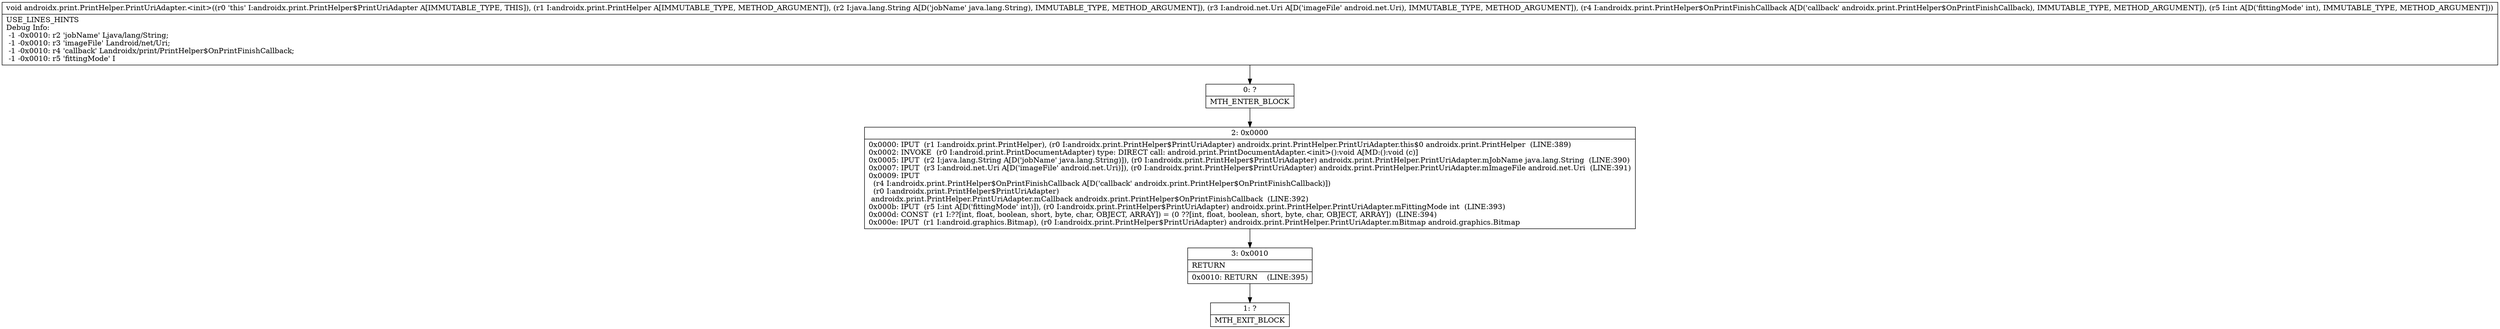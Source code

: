 digraph "CFG forandroidx.print.PrintHelper.PrintUriAdapter.\<init\>(Landroidx\/print\/PrintHelper;Ljava\/lang\/String;Landroid\/net\/Uri;Landroidx\/print\/PrintHelper$OnPrintFinishCallback;I)V" {
Node_0 [shape=record,label="{0\:\ ?|MTH_ENTER_BLOCK\l}"];
Node_2 [shape=record,label="{2\:\ 0x0000|0x0000: IPUT  (r1 I:androidx.print.PrintHelper), (r0 I:androidx.print.PrintHelper$PrintUriAdapter) androidx.print.PrintHelper.PrintUriAdapter.this$0 androidx.print.PrintHelper  (LINE:389)\l0x0002: INVOKE  (r0 I:android.print.PrintDocumentAdapter) type: DIRECT call: android.print.PrintDocumentAdapter.\<init\>():void A[MD:():void (c)]\l0x0005: IPUT  (r2 I:java.lang.String A[D('jobName' java.lang.String)]), (r0 I:androidx.print.PrintHelper$PrintUriAdapter) androidx.print.PrintHelper.PrintUriAdapter.mJobName java.lang.String  (LINE:390)\l0x0007: IPUT  (r3 I:android.net.Uri A[D('imageFile' android.net.Uri)]), (r0 I:androidx.print.PrintHelper$PrintUriAdapter) androidx.print.PrintHelper.PrintUriAdapter.mImageFile android.net.Uri  (LINE:391)\l0x0009: IPUT  \l  (r4 I:androidx.print.PrintHelper$OnPrintFinishCallback A[D('callback' androidx.print.PrintHelper$OnPrintFinishCallback)])\l  (r0 I:androidx.print.PrintHelper$PrintUriAdapter)\l androidx.print.PrintHelper.PrintUriAdapter.mCallback androidx.print.PrintHelper$OnPrintFinishCallback  (LINE:392)\l0x000b: IPUT  (r5 I:int A[D('fittingMode' int)]), (r0 I:androidx.print.PrintHelper$PrintUriAdapter) androidx.print.PrintHelper.PrintUriAdapter.mFittingMode int  (LINE:393)\l0x000d: CONST  (r1 I:??[int, float, boolean, short, byte, char, OBJECT, ARRAY]) = (0 ??[int, float, boolean, short, byte, char, OBJECT, ARRAY])  (LINE:394)\l0x000e: IPUT  (r1 I:android.graphics.Bitmap), (r0 I:androidx.print.PrintHelper$PrintUriAdapter) androidx.print.PrintHelper.PrintUriAdapter.mBitmap android.graphics.Bitmap \l}"];
Node_3 [shape=record,label="{3\:\ 0x0010|RETURN\l|0x0010: RETURN    (LINE:395)\l}"];
Node_1 [shape=record,label="{1\:\ ?|MTH_EXIT_BLOCK\l}"];
MethodNode[shape=record,label="{void androidx.print.PrintHelper.PrintUriAdapter.\<init\>((r0 'this' I:androidx.print.PrintHelper$PrintUriAdapter A[IMMUTABLE_TYPE, THIS]), (r1 I:androidx.print.PrintHelper A[IMMUTABLE_TYPE, METHOD_ARGUMENT]), (r2 I:java.lang.String A[D('jobName' java.lang.String), IMMUTABLE_TYPE, METHOD_ARGUMENT]), (r3 I:android.net.Uri A[D('imageFile' android.net.Uri), IMMUTABLE_TYPE, METHOD_ARGUMENT]), (r4 I:androidx.print.PrintHelper$OnPrintFinishCallback A[D('callback' androidx.print.PrintHelper$OnPrintFinishCallback), IMMUTABLE_TYPE, METHOD_ARGUMENT]), (r5 I:int A[D('fittingMode' int), IMMUTABLE_TYPE, METHOD_ARGUMENT]))  | USE_LINES_HINTS\lDebug Info:\l  \-1 \-0x0010: r2 'jobName' Ljava\/lang\/String;\l  \-1 \-0x0010: r3 'imageFile' Landroid\/net\/Uri;\l  \-1 \-0x0010: r4 'callback' Landroidx\/print\/PrintHelper$OnPrintFinishCallback;\l  \-1 \-0x0010: r5 'fittingMode' I\l}"];
MethodNode -> Node_0;Node_0 -> Node_2;
Node_2 -> Node_3;
Node_3 -> Node_1;
}

